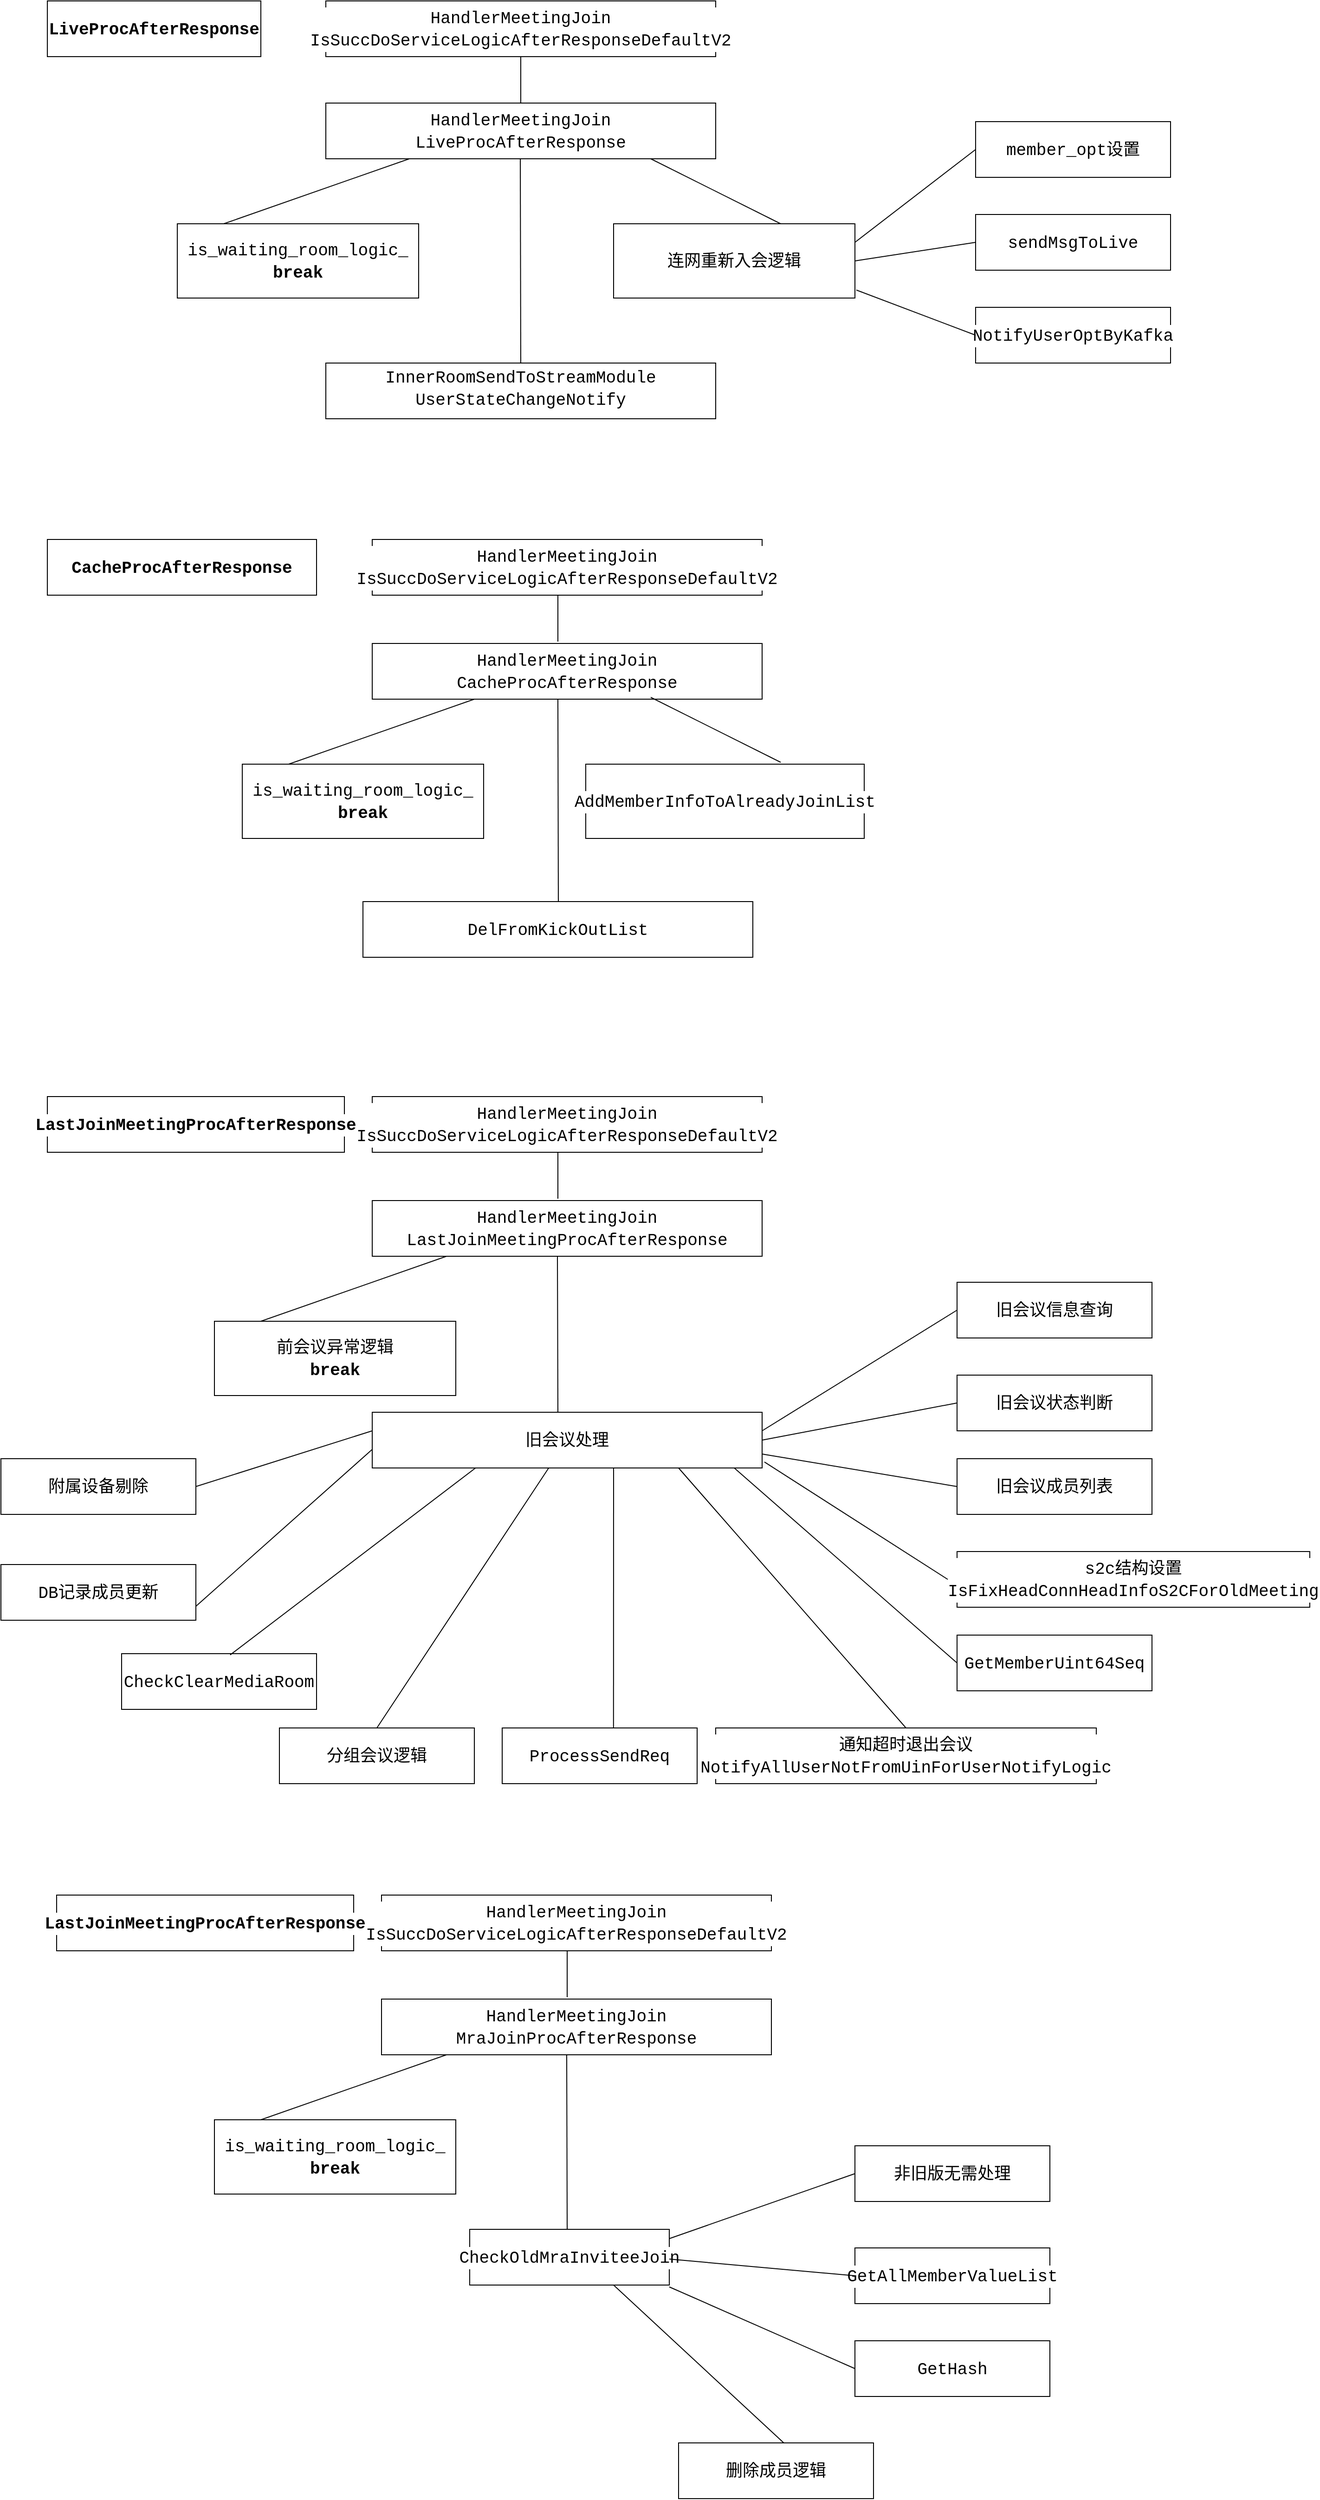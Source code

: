<mxfile version="20.2.8" type="github">
  <diagram id="d25Y82dyupePdKxs2Xmk" name="Page-1">
    <mxGraphModel dx="2498" dy="1139" grid="1" gridSize="10" guides="1" tooltips="1" connect="1" arrows="1" fold="1" page="1" pageScale="1" pageWidth="827" pageHeight="1169" math="0" shadow="0">
      <root>
        <mxCell id="0" />
        <mxCell id="1" parent="0" />
        <mxCell id="khi4Rz78MZYqU8x7mJag-1" value="&lt;div style=&quot;background-color: rgb(255, 255, 255); font-family: Consolas, Consolas, &amp;quot;Courier New&amp;quot;, monospace; font-size: 18px; line-height: 24px;&quot;&gt;HandlerMeetingJoin&lt;/div&gt;&lt;div style=&quot;background-color: rgb(255, 255, 255); font-family: Consolas, Consolas, &amp;quot;Courier New&amp;quot;, monospace; font-size: 18px; line-height: 24px;&quot;&gt;&lt;div style=&quot;line-height: 24px;&quot;&gt;IsSuccDoServiceLogicAfterResponseDefaultV2&lt;/div&gt;&lt;/div&gt;" style="rounded=0;whiteSpace=wrap;html=1;" vertex="1" parent="1">
          <mxGeometry x="190" y="40" width="420" height="60" as="geometry" />
        </mxCell>
        <mxCell id="khi4Rz78MZYqU8x7mJag-2" value="&lt;div style=&quot;background-color: rgb(255, 255, 255); font-family: Consolas, Consolas, &amp;quot;Courier New&amp;quot;, monospace; font-size: 18px; line-height: 24px;&quot;&gt;HandlerMeetingJoin&lt;/div&gt;&lt;div style=&quot;background-color: rgb(255, 255, 255); font-family: Consolas, Consolas, &amp;quot;Courier New&amp;quot;, monospace; font-size: 18px; line-height: 24px;&quot;&gt;&lt;div style=&quot;line-height: 24px;&quot;&gt;&lt;div style=&quot;line-height: 24px;&quot;&gt;LiveProcAfterResponse&lt;/div&gt;&lt;/div&gt;&lt;/div&gt;" style="rounded=0;whiteSpace=wrap;html=1;" vertex="1" parent="1">
          <mxGeometry x="190" y="150" width="420" height="60" as="geometry" />
        </mxCell>
        <mxCell id="khi4Rz78MZYqU8x7mJag-3" value="" style="endArrow=none;html=1;rounded=0;" edge="1" parent="1">
          <mxGeometry width="50" height="50" relative="1" as="geometry">
            <mxPoint x="80" y="280" as="sourcePoint" />
            <mxPoint x="280" y="210" as="targetPoint" />
          </mxGeometry>
        </mxCell>
        <mxCell id="khi4Rz78MZYqU8x7mJag-4" value="&lt;div style=&quot;background-color: rgb(255, 255, 255); font-family: Consolas, Consolas, &amp;quot;Courier New&amp;quot;, monospace; font-size: 18px; line-height: 24px;&quot;&gt;is_waiting_room_logic_&lt;/div&gt;&lt;div style=&quot;background-color: rgb(255, 255, 255); font-family: Consolas, Consolas, &amp;quot;Courier New&amp;quot;, monospace; font-size: 18px; line-height: 24px;&quot;&gt;&lt;b&gt;break&lt;/b&gt;&lt;/div&gt;" style="rounded=0;whiteSpace=wrap;html=1;" vertex="1" parent="1">
          <mxGeometry x="30" y="280" width="260" height="80" as="geometry" />
        </mxCell>
        <mxCell id="khi4Rz78MZYqU8x7mJag-5" value="" style="endArrow=none;html=1;rounded=0;" edge="1" parent="1">
          <mxGeometry width="50" height="50" relative="1" as="geometry">
            <mxPoint x="680" y="280" as="sourcePoint" />
            <mxPoint x="540" y="210" as="targetPoint" />
          </mxGeometry>
        </mxCell>
        <mxCell id="khi4Rz78MZYqU8x7mJag-6" value="&lt;div style=&quot;background-color: rgb(255, 255, 255); font-family: Consolas, Consolas, &amp;quot;Courier New&amp;quot;, monospace; font-size: 18px; line-height: 24px;&quot;&gt;连网重新入会逻辑&lt;/div&gt;" style="rounded=0;whiteSpace=wrap;html=1;" vertex="1" parent="1">
          <mxGeometry x="500" y="280" width="260" height="80" as="geometry" />
        </mxCell>
        <mxCell id="khi4Rz78MZYqU8x7mJag-7" value="&lt;div style=&quot;background-color: rgb(255, 255, 255); font-family: Consolas, Consolas, &amp;quot;Courier New&amp;quot;, monospace; font-size: 18px; line-height: 24px;&quot;&gt;member_opt设置&lt;/div&gt;" style="rounded=0;whiteSpace=wrap;html=1;" vertex="1" parent="1">
          <mxGeometry x="890" y="170" width="210" height="60" as="geometry" />
        </mxCell>
        <mxCell id="khi4Rz78MZYqU8x7mJag-8" value="&lt;div style=&quot;background-color: rgb(255, 255, 255); font-family: Consolas, Consolas, &amp;quot;Courier New&amp;quot;, monospace; font-size: 18px; line-height: 24px;&quot;&gt;&lt;div style=&quot;line-height: 24px;&quot;&gt;sendMsgToLive&lt;/div&gt;&lt;/div&gt;" style="rounded=0;whiteSpace=wrap;html=1;" vertex="1" parent="1">
          <mxGeometry x="890" y="270" width="210" height="60" as="geometry" />
        </mxCell>
        <mxCell id="khi4Rz78MZYqU8x7mJag-9" value="&lt;div style=&quot;background-color: rgb(255, 255, 255); font-family: Consolas, Consolas, &amp;quot;Courier New&amp;quot;, monospace; font-size: 18px; line-height: 24px;&quot;&gt;&lt;div style=&quot;line-height: 24px;&quot;&gt;&lt;div style=&quot;line-height: 24px;&quot;&gt;NotifyUserOptByKafka&lt;/div&gt;&lt;/div&gt;&lt;/div&gt;" style="rounded=0;whiteSpace=wrap;html=1;" vertex="1" parent="1">
          <mxGeometry x="890" y="370" width="210" height="60" as="geometry" />
        </mxCell>
        <mxCell id="khi4Rz78MZYqU8x7mJag-10" value="" style="endArrow=none;html=1;rounded=0;exitX=1;exitY=0.25;exitDx=0;exitDy=0;" edge="1" parent="1" source="khi4Rz78MZYqU8x7mJag-6">
          <mxGeometry width="50" height="50" relative="1" as="geometry">
            <mxPoint x="840" y="250" as="sourcePoint" />
            <mxPoint x="890" y="200" as="targetPoint" />
          </mxGeometry>
        </mxCell>
        <mxCell id="khi4Rz78MZYqU8x7mJag-11" value="" style="endArrow=none;html=1;rounded=0;exitX=1;exitY=0.5;exitDx=0;exitDy=0;" edge="1" parent="1" source="khi4Rz78MZYqU8x7mJag-6">
          <mxGeometry width="50" height="50" relative="1" as="geometry">
            <mxPoint x="760" y="400" as="sourcePoint" />
            <mxPoint x="890" y="300" as="targetPoint" />
          </mxGeometry>
        </mxCell>
        <mxCell id="khi4Rz78MZYqU8x7mJag-12" value="" style="endArrow=none;html=1;rounded=0;exitX=1.006;exitY=0.892;exitDx=0;exitDy=0;exitPerimeter=0;" edge="1" parent="1" source="khi4Rz78MZYqU8x7mJag-6">
          <mxGeometry width="50" height="50" relative="1" as="geometry">
            <mxPoint x="760" y="420" as="sourcePoint" />
            <mxPoint x="890" y="400" as="targetPoint" />
          </mxGeometry>
        </mxCell>
        <mxCell id="khi4Rz78MZYqU8x7mJag-13" value="" style="endArrow=none;html=1;rounded=0;exitX=1.006;exitY=0.892;exitDx=0;exitDy=0;exitPerimeter=0;entryX=0.5;entryY=0;entryDx=0;entryDy=0;" edge="1" parent="1" target="khi4Rz78MZYqU8x7mJag-2">
          <mxGeometry width="50" height="50" relative="1" as="geometry">
            <mxPoint x="400.0" y="100.0" as="sourcePoint" />
            <mxPoint x="528.44" y="148.64" as="targetPoint" />
          </mxGeometry>
        </mxCell>
        <mxCell id="khi4Rz78MZYqU8x7mJag-14" value="" style="endArrow=none;html=1;rounded=0;exitX=1.006;exitY=0.892;exitDx=0;exitDy=0;exitPerimeter=0;" edge="1" parent="1">
          <mxGeometry width="50" height="50" relative="1" as="geometry">
            <mxPoint x="399.5" y="210" as="sourcePoint" />
            <mxPoint x="400" y="430" as="targetPoint" />
          </mxGeometry>
        </mxCell>
        <mxCell id="khi4Rz78MZYqU8x7mJag-15" value="&lt;div style=&quot;background-color: rgb(255, 255, 255); font-family: Consolas, Consolas, &amp;quot;Courier New&amp;quot;, monospace; font-size: 18px; line-height: 24px;&quot;&gt;&lt;div style=&quot;line-height: 24px;&quot;&gt;InnerRoomSendToStreamModule&lt;/div&gt;&lt;/div&gt;&lt;div style=&quot;background-color: rgb(255, 255, 255); font-family: Consolas, Consolas, &amp;quot;Courier New&amp;quot;, monospace; font-size: 18px; line-height: 24px;&quot;&gt;&lt;div style=&quot;line-height: 24px;&quot;&gt;&lt;div style=&quot;line-height: 24px;&quot;&gt;&lt;span style=&quot;color: rgba(0, 0, 0, 0); font-family: monospace; font-size: 0px; text-align: start; background-color: rgb(248, 249, 250);&quot;&gt;%3CmxGraphModel%3E%3Croot%3E%3CmxCell%20id%3D%220%22%2F%3E%3CmxCell%20id%3D%221%22%20parent%3D%220%22%2F%3E%3CmxCell%20id%3D%222%22%20value%3D%22%26lt%3Bdiv%20style%3D%26quot%3Bbackground-color%3A%20rgb(255%2C%20255%2C%20255)%3B%20font-family%3A%20Consolas%2C%20Consolas%2C%20%26amp%3Bquot%3BCourier%20New%26amp%3Bquot%3B%2C%20monospace%3B%20font-size%3A%2018px%3B%20line-height%3A%2024px%3B%26quot%3B%26gt%3BHandlerMeetingJoin%26lt%3B%2Fdiv%26gt%3B%26lt%3Bdiv%20style%3D%26quot%3Bbackground-color%3A%20rgb(255%2C%20255%2C%20255)%3B%20font-family%3A%20Consolas%2C%20Consolas%2C%20%26amp%3Bquot%3BCourier%20New%26amp%3Bquot%3B%2C%20monospace%3B%20font-size%3A%2018px%3B%20line-height%3A%2024px%3B%26quot%3B%26gt%3B%26lt%3Bdiv%20style%3D%26quot%3Bline-height%3A%2024px%3B%26quot%3B%26gt%3B%26lt%3Bdiv%20style%3D%26quot%3Bline-height%3A%2024px%3B%26quot%3B%26gt%3BLiveProcAfterResponse%26lt%3B%2Fdiv%26gt%3B%26lt%3B%2Fdiv%26gt%3B%26lt%3B%2Fdiv%26gt%3B%22%20style%3D%22rounded%3D0%3BwhiteSpace%3Dwrap%3Bhtml%3D1%3B%22%20vertex%3D%221%22%20parent%3D%221%22%3E%3CmxGeometry%20x%3D%22190%22%20y%3D%22150%22%20width%3D%22420%22%20height%3D%2260%22%20as%3D%22geometry%22%2F%3E%3C%2FmxCell%3E%3C%2Froot%3E%3C%2FmxGraphModel%3E&lt;/span&gt;&lt;span style=&quot;&quot;&gt;UserStateChangeNotify&lt;/span&gt;&lt;/div&gt;&lt;/div&gt;&lt;/div&gt;" style="rounded=0;whiteSpace=wrap;html=1;" vertex="1" parent="1">
          <mxGeometry x="190" y="430" width="420" height="60" as="geometry" />
        </mxCell>
        <mxCell id="khi4Rz78MZYqU8x7mJag-16" value="&lt;div style=&quot;background-color: rgb(255, 255, 255); font-family: Consolas, Consolas, &amp;quot;Courier New&amp;quot;, monospace; font-size: 18px; line-height: 24px;&quot;&gt;&lt;b&gt;LiveProcAfterResponse&lt;/b&gt;&lt;/div&gt;" style="whiteSpace=wrap;html=1;" vertex="1" parent="1">
          <mxGeometry x="-110" y="40" width="230" height="60" as="geometry" />
        </mxCell>
        <mxCell id="khi4Rz78MZYqU8x7mJag-17" value="&lt;div style=&quot;background-color: rgb(255, 255, 255); font-family: Consolas, Consolas, &amp;quot;Courier New&amp;quot;, monospace; font-size: 18px; line-height: 24px;&quot;&gt;&lt;div style=&quot;line-height: 24px;&quot;&gt;&lt;b&gt;CacheProcAfterResponse&lt;/b&gt;&lt;/div&gt;&lt;/div&gt;" style="whiteSpace=wrap;html=1;" vertex="1" parent="1">
          <mxGeometry x="-110" y="620" width="290" height="60" as="geometry" />
        </mxCell>
        <mxCell id="khi4Rz78MZYqU8x7mJag-18" value="&lt;div style=&quot;background-color: rgb(255, 255, 255); font-family: Consolas, Consolas, &amp;quot;Courier New&amp;quot;, monospace; font-size: 18px; line-height: 24px;&quot;&gt;HandlerMeetingJoin&lt;/div&gt;&lt;div style=&quot;background-color: rgb(255, 255, 255); font-family: Consolas, Consolas, &amp;quot;Courier New&amp;quot;, monospace; font-size: 18px; line-height: 24px;&quot;&gt;&lt;div style=&quot;line-height: 24px;&quot;&gt;IsSuccDoServiceLogicAfterResponseDefaultV2&lt;/div&gt;&lt;/div&gt;" style="rounded=0;whiteSpace=wrap;html=1;" vertex="1" parent="1">
          <mxGeometry x="240" y="620" width="420" height="60" as="geometry" />
        </mxCell>
        <mxCell id="khi4Rz78MZYqU8x7mJag-19" value="&lt;div style=&quot;background-color: rgb(255, 255, 255); font-family: Consolas, Consolas, &amp;quot;Courier New&amp;quot;, monospace; font-size: 18px; line-height: 24px;&quot;&gt;HandlerMeetingJoin&lt;/div&gt;&lt;div style=&quot;background-color: rgb(255, 255, 255); font-family: Consolas, Consolas, &amp;quot;Courier New&amp;quot;, monospace; font-size: 18px; line-height: 24px;&quot;&gt;&lt;div style=&quot;line-height: 24px;&quot;&gt;&lt;div style=&quot;line-height: 24px;&quot;&gt;&lt;div style=&quot;line-height: 24px;&quot;&gt;CacheProcAfterResponse&lt;/div&gt;&lt;/div&gt;&lt;/div&gt;&lt;/div&gt;" style="rounded=0;whiteSpace=wrap;html=1;" vertex="1" parent="1">
          <mxGeometry x="240" y="732" width="420" height="60" as="geometry" />
        </mxCell>
        <mxCell id="khi4Rz78MZYqU8x7mJag-20" value="" style="endArrow=none;html=1;rounded=0;exitX=1.006;exitY=0.892;exitDx=0;exitDy=0;exitPerimeter=0;entryX=0.5;entryY=0;entryDx=0;entryDy=0;" edge="1" parent="1">
          <mxGeometry width="50" height="50" relative="1" as="geometry">
            <mxPoint x="440" y="680" as="sourcePoint" />
            <mxPoint x="440" y="730" as="targetPoint" />
          </mxGeometry>
        </mxCell>
        <mxCell id="khi4Rz78MZYqU8x7mJag-22" value="" style="endArrow=none;html=1;rounded=0;" edge="1" parent="1">
          <mxGeometry width="50" height="50" relative="1" as="geometry">
            <mxPoint x="150" y="862" as="sourcePoint" />
            <mxPoint x="350" y="792" as="targetPoint" />
          </mxGeometry>
        </mxCell>
        <mxCell id="khi4Rz78MZYqU8x7mJag-23" value="&lt;div style=&quot;background-color: rgb(255, 255, 255); font-family: Consolas, Consolas, &amp;quot;Courier New&amp;quot;, monospace; font-size: 18px; line-height: 24px;&quot;&gt;is_waiting_room_logic_&lt;/div&gt;&lt;div style=&quot;background-color: rgb(255, 255, 255); font-family: Consolas, Consolas, &amp;quot;Courier New&amp;quot;, monospace; font-size: 18px; line-height: 24px;&quot;&gt;&lt;b&gt;break&lt;/b&gt;&lt;/div&gt;" style="rounded=0;whiteSpace=wrap;html=1;" vertex="1" parent="1">
          <mxGeometry x="100" y="862" width="260" height="80" as="geometry" />
        </mxCell>
        <mxCell id="khi4Rz78MZYqU8x7mJag-25" value="&lt;div style=&quot;background-color: rgb(255, 255, 255); font-family: Consolas, Consolas, &amp;quot;Courier New&amp;quot;, monospace; font-size: 18px; line-height: 24px;&quot;&gt;&lt;div style=&quot;line-height: 24px;&quot;&gt;AddMemberInfoToAlreadyJoinList&lt;/div&gt;&lt;/div&gt;" style="rounded=0;whiteSpace=wrap;html=1;" vertex="1" parent="1">
          <mxGeometry x="470" y="862" width="300" height="80" as="geometry" />
        </mxCell>
        <mxCell id="khi4Rz78MZYqU8x7mJag-26" value="" style="endArrow=none;html=1;rounded=0;" edge="1" parent="1">
          <mxGeometry width="50" height="50" relative="1" as="geometry">
            <mxPoint x="680" y="860" as="sourcePoint" />
            <mxPoint x="540" y="790" as="targetPoint" />
          </mxGeometry>
        </mxCell>
        <mxCell id="khi4Rz78MZYqU8x7mJag-27" value="" style="endArrow=none;html=1;rounded=0;exitX=1.006;exitY=0.892;exitDx=0;exitDy=0;exitPerimeter=0;" edge="1" parent="1">
          <mxGeometry width="50" height="50" relative="1" as="geometry">
            <mxPoint x="440" y="792" as="sourcePoint" />
            <mxPoint x="440.5" y="1012" as="targetPoint" />
          </mxGeometry>
        </mxCell>
        <mxCell id="khi4Rz78MZYqU8x7mJag-28" value="&lt;div style=&quot;background-color: rgb(255, 255, 255); font-family: Consolas, Consolas, &amp;quot;Courier New&amp;quot;, monospace; font-size: 18px; line-height: 24px;&quot;&gt;&lt;div style=&quot;line-height: 24px;&quot;&gt;&lt;div style=&quot;line-height: 24px;&quot;&gt;DelFromKickOutList&lt;/div&gt;&lt;/div&gt;&lt;/div&gt;" style="rounded=0;whiteSpace=wrap;html=1;" vertex="1" parent="1">
          <mxGeometry x="230" y="1010" width="420" height="60" as="geometry" />
        </mxCell>
        <mxCell id="khi4Rz78MZYqU8x7mJag-29" value="&lt;div style=&quot;background-color: rgb(255, 255, 255); font-family: Consolas, Consolas, &amp;quot;Courier New&amp;quot;, monospace; font-size: 18px; line-height: 24px;&quot;&gt;&lt;div style=&quot;line-height: 24px;&quot;&gt;&lt;div style=&quot;line-height: 24px;&quot;&gt;&lt;b&gt;LastJoinMeetingProcAfterResponse&lt;/b&gt;&lt;/div&gt;&lt;/div&gt;&lt;/div&gt;" style="whiteSpace=wrap;html=1;" vertex="1" parent="1">
          <mxGeometry x="-110" y="1220" width="320" height="60" as="geometry" />
        </mxCell>
        <mxCell id="khi4Rz78MZYqU8x7mJag-30" value="&lt;div style=&quot;background-color: rgb(255, 255, 255); font-family: Consolas, Consolas, &amp;quot;Courier New&amp;quot;, monospace; font-size: 18px; line-height: 24px;&quot;&gt;HandlerMeetingJoin&lt;/div&gt;&lt;div style=&quot;background-color: rgb(255, 255, 255); font-family: Consolas, Consolas, &amp;quot;Courier New&amp;quot;, monospace; font-size: 18px; line-height: 24px;&quot;&gt;&lt;div style=&quot;line-height: 24px;&quot;&gt;IsSuccDoServiceLogicAfterResponseDefaultV2&lt;/div&gt;&lt;/div&gt;" style="rounded=0;whiteSpace=wrap;html=1;" vertex="1" parent="1">
          <mxGeometry x="240" y="1220" width="420" height="60" as="geometry" />
        </mxCell>
        <mxCell id="khi4Rz78MZYqU8x7mJag-31" value="&lt;div style=&quot;background-color: rgb(255, 255, 255); font-family: Consolas, Consolas, &amp;quot;Courier New&amp;quot;, monospace; font-size: 18px; line-height: 24px;&quot;&gt;HandlerMeetingJoin&lt;/div&gt;&lt;div style=&quot;background-color: rgb(255, 255, 255); font-family: Consolas, Consolas, &amp;quot;Courier New&amp;quot;, monospace; font-size: 18px; line-height: 24px;&quot;&gt;&lt;div style=&quot;line-height: 24px;&quot;&gt;&lt;div style=&quot;line-height: 24px;&quot;&gt;&lt;div style=&quot;line-height: 24px;&quot;&gt;&lt;div style=&quot;line-height: 24px;&quot;&gt;LastJoinMeetingProcAfterResponse&lt;/div&gt;&lt;/div&gt;&lt;/div&gt;&lt;/div&gt;&lt;/div&gt;" style="rounded=0;whiteSpace=wrap;html=1;" vertex="1" parent="1">
          <mxGeometry x="240" y="1332" width="420" height="60" as="geometry" />
        </mxCell>
        <mxCell id="khi4Rz78MZYqU8x7mJag-32" value="" style="endArrow=none;html=1;rounded=0;exitX=1.006;exitY=0.892;exitDx=0;exitDy=0;exitPerimeter=0;entryX=0.5;entryY=0;entryDx=0;entryDy=0;" edge="1" parent="1">
          <mxGeometry width="50" height="50" relative="1" as="geometry">
            <mxPoint x="440" y="1280" as="sourcePoint" />
            <mxPoint x="440" y="1330" as="targetPoint" />
          </mxGeometry>
        </mxCell>
        <mxCell id="khi4Rz78MZYqU8x7mJag-33" value="" style="endArrow=none;html=1;rounded=0;" edge="1" parent="1">
          <mxGeometry width="50" height="50" relative="1" as="geometry">
            <mxPoint x="120" y="1462" as="sourcePoint" />
            <mxPoint x="320" y="1392" as="targetPoint" />
          </mxGeometry>
        </mxCell>
        <mxCell id="khi4Rz78MZYqU8x7mJag-34" value="&lt;div style=&quot;background-color: rgb(255, 255, 255); font-family: Consolas, Consolas, &amp;quot;Courier New&amp;quot;, monospace; font-size: 18px; line-height: 24px;&quot;&gt;前会议异常逻辑&lt;/div&gt;&lt;div style=&quot;background-color: rgb(255, 255, 255); font-family: Consolas, Consolas, &amp;quot;Courier New&amp;quot;, monospace; font-size: 18px; line-height: 24px;&quot;&gt;&lt;b&gt;break&lt;/b&gt;&lt;/div&gt;" style="rounded=0;whiteSpace=wrap;html=1;" vertex="1" parent="1">
          <mxGeometry x="70" y="1462" width="260" height="80" as="geometry" />
        </mxCell>
        <mxCell id="khi4Rz78MZYqU8x7mJag-35" value="" style="endArrow=none;html=1;rounded=0;exitX=1.006;exitY=0.892;exitDx=0;exitDy=0;exitPerimeter=0;" edge="1" parent="1">
          <mxGeometry width="50" height="50" relative="1" as="geometry">
            <mxPoint x="439.5" y="1392" as="sourcePoint" />
            <mxPoint x="440" y="1560" as="targetPoint" />
          </mxGeometry>
        </mxCell>
        <mxCell id="khi4Rz78MZYqU8x7mJag-36" value="&lt;div style=&quot;background-color: rgb(255, 255, 255); font-family: Consolas, Consolas, &amp;quot;Courier New&amp;quot;, monospace; font-size: 18px; line-height: 24px;&quot;&gt;&lt;div style=&quot;line-height: 24px;&quot;&gt;&lt;div style=&quot;line-height: 24px;&quot;&gt;旧会议处理&lt;/div&gt;&lt;/div&gt;&lt;/div&gt;" style="rounded=0;whiteSpace=wrap;html=1;" vertex="1" parent="1">
          <mxGeometry x="240" y="1560" width="420" height="60" as="geometry" />
        </mxCell>
        <mxCell id="khi4Rz78MZYqU8x7mJag-37" value="&lt;div style=&quot;background-color: rgb(255, 255, 255); font-family: Consolas, Consolas, &amp;quot;Courier New&amp;quot;, monospace; font-size: 18px; line-height: 24px;&quot;&gt;旧会议信息查询&lt;/div&gt;" style="rounded=0;whiteSpace=wrap;html=1;" vertex="1" parent="1">
          <mxGeometry x="870" y="1420" width="210" height="60" as="geometry" />
        </mxCell>
        <mxCell id="khi4Rz78MZYqU8x7mJag-38" value="" style="endArrow=none;html=1;rounded=0;exitX=1;exitY=0.25;exitDx=0;exitDy=0;entryX=0;entryY=0.5;entryDx=0;entryDy=0;" edge="1" parent="1" target="khi4Rz78MZYqU8x7mJag-37">
          <mxGeometry width="50" height="50" relative="1" as="geometry">
            <mxPoint x="660" y="1580" as="sourcePoint" />
            <mxPoint x="790" y="1480" as="targetPoint" />
          </mxGeometry>
        </mxCell>
        <mxCell id="khi4Rz78MZYqU8x7mJag-39" value="&lt;div style=&quot;background-color: rgb(255, 255, 255); font-family: Consolas, Consolas, &amp;quot;Courier New&amp;quot;, monospace; font-size: 18px; line-height: 24px;&quot;&gt;旧会议状态判断&lt;/div&gt;" style="rounded=0;whiteSpace=wrap;html=1;" vertex="1" parent="1">
          <mxGeometry x="870" y="1520" width="210" height="60" as="geometry" />
        </mxCell>
        <mxCell id="khi4Rz78MZYqU8x7mJag-40" value="" style="endArrow=none;html=1;rounded=0;exitX=1;exitY=0.5;exitDx=0;exitDy=0;entryX=0;entryY=0.5;entryDx=0;entryDy=0;exitPerimeter=0;" edge="1" parent="1" source="khi4Rz78MZYqU8x7mJag-36" target="khi4Rz78MZYqU8x7mJag-39">
          <mxGeometry width="50" height="50" relative="1" as="geometry">
            <mxPoint x="660" y="1600" as="sourcePoint" />
            <mxPoint x="870" y="1470" as="targetPoint" />
          </mxGeometry>
        </mxCell>
        <mxCell id="khi4Rz78MZYqU8x7mJag-41" value="&lt;div style=&quot;background-color: rgb(255, 255, 255); font-family: Consolas, Consolas, &amp;quot;Courier New&amp;quot;, monospace; font-size: 18px; line-height: 24px;&quot;&gt;旧会议成员列表&lt;/div&gt;" style="rounded=0;whiteSpace=wrap;html=1;" vertex="1" parent="1">
          <mxGeometry x="870" y="1610" width="210" height="60" as="geometry" />
        </mxCell>
        <mxCell id="khi4Rz78MZYqU8x7mJag-42" value="" style="endArrow=none;html=1;rounded=0;exitX=1;exitY=0.75;exitDx=0;exitDy=0;entryX=0;entryY=0.5;entryDx=0;entryDy=0;" edge="1" parent="1" source="khi4Rz78MZYqU8x7mJag-36" target="khi4Rz78MZYqU8x7mJag-41">
          <mxGeometry width="50" height="50" relative="1" as="geometry">
            <mxPoint x="670" y="1610" as="sourcePoint" />
            <mxPoint x="880" y="1560" as="targetPoint" />
          </mxGeometry>
        </mxCell>
        <mxCell id="khi4Rz78MZYqU8x7mJag-43" value="&lt;div style=&quot;background-color: rgb(255, 255, 255); font-family: Consolas, Consolas, &amp;quot;Courier New&amp;quot;, monospace; font-size: 18px; line-height: 24px;&quot;&gt;&lt;div style=&quot;line-height: 24px;&quot;&gt;s2c结构设置&lt;/div&gt;&lt;div style=&quot;line-height: 24px;&quot;&gt;IsFixHeadConnHeadInfoS2CForOldMeeting&lt;/div&gt;&lt;/div&gt;" style="rounded=0;whiteSpace=wrap;html=1;" vertex="1" parent="1">
          <mxGeometry x="870" y="1710" width="380" height="60" as="geometry" />
        </mxCell>
        <mxCell id="khi4Rz78MZYqU8x7mJag-44" value="" style="endArrow=none;html=1;rounded=0;exitX=1.006;exitY=0.893;exitDx=0;exitDy=0;exitPerimeter=0;" edge="1" parent="1" source="khi4Rz78MZYqU8x7mJag-36">
          <mxGeometry width="50" height="50" relative="1" as="geometry">
            <mxPoint x="670" y="1615" as="sourcePoint" />
            <mxPoint x="860" y="1740" as="targetPoint" />
          </mxGeometry>
        </mxCell>
        <mxCell id="khi4Rz78MZYqU8x7mJag-45" value="" style="endArrow=none;html=1;rounded=0;exitX=1.006;exitY=0.893;exitDx=0;exitDy=0;exitPerimeter=0;entryX=0;entryY=0.5;entryDx=0;entryDy=0;" edge="1" parent="1" target="khi4Rz78MZYqU8x7mJag-46">
          <mxGeometry width="50" height="50" relative="1" as="geometry">
            <mxPoint x="630" y="1620" as="sourcePoint" />
            <mxPoint x="860" y="1830" as="targetPoint" />
          </mxGeometry>
        </mxCell>
        <mxCell id="khi4Rz78MZYqU8x7mJag-46" value="&lt;div style=&quot;background-color: rgb(255, 255, 255); font-family: Consolas, Consolas, &amp;quot;Courier New&amp;quot;, monospace; font-size: 18px; line-height: 24px;&quot;&gt;&lt;div style=&quot;line-height: 24px;&quot;&gt;GetMemberUint64Seq&lt;/div&gt;&lt;/div&gt;" style="rounded=0;whiteSpace=wrap;html=1;" vertex="1" parent="1">
          <mxGeometry x="870" y="1800" width="210" height="60" as="geometry" />
        </mxCell>
        <mxCell id="khi4Rz78MZYqU8x7mJag-47" value="&lt;div style=&quot;background-color: rgb(255, 255, 255); font-family: Consolas, Consolas, &amp;quot;Courier New&amp;quot;, monospace; font-size: 18px; line-height: 24px;&quot;&gt;&lt;div style=&quot;line-height: 24px;&quot;&gt;通知超时退出会议&lt;/div&gt;&lt;div style=&quot;line-height: 24px;&quot;&gt;&lt;div style=&quot;line-height: 24px;&quot;&gt;NotifyAllUserNotFromUinForUserNotifyLogic&lt;/div&gt;&lt;/div&gt;&lt;/div&gt;" style="rounded=0;whiteSpace=wrap;html=1;" vertex="1" parent="1">
          <mxGeometry x="610" y="1900" width="410" height="60" as="geometry" />
        </mxCell>
        <mxCell id="khi4Rz78MZYqU8x7mJag-48" value="" style="endArrow=none;html=1;rounded=0;exitX=1.006;exitY=0.893;exitDx=0;exitDy=0;exitPerimeter=0;entryX=0.5;entryY=0;entryDx=0;entryDy=0;" edge="1" parent="1" target="khi4Rz78MZYqU8x7mJag-47">
          <mxGeometry width="50" height="50" relative="1" as="geometry">
            <mxPoint x="570" y="1620" as="sourcePoint" />
            <mxPoint x="800" y="1890" as="targetPoint" />
          </mxGeometry>
        </mxCell>
        <mxCell id="khi4Rz78MZYqU8x7mJag-50" value="&lt;div style=&quot;background-color: rgb(255, 255, 255); font-family: Consolas, Consolas, &amp;quot;Courier New&amp;quot;, monospace; font-size: 18px; line-height: 24px;&quot;&gt;&lt;div style=&quot;line-height: 24px;&quot;&gt;&lt;div style=&quot;line-height: 24px;&quot;&gt;ProcessSendReq&lt;/div&gt;&lt;/div&gt;&lt;/div&gt;" style="rounded=0;whiteSpace=wrap;html=1;" vertex="1" parent="1">
          <mxGeometry x="380" y="1900" width="210" height="60" as="geometry" />
        </mxCell>
        <mxCell id="khi4Rz78MZYqU8x7mJag-51" value="" style="endArrow=none;html=1;rounded=0;exitX=1;exitY=0.5;exitDx=0;exitDy=0;entryX=0.571;entryY=0;entryDx=0;entryDy=0;exitPerimeter=0;entryPerimeter=0;" edge="1" parent="1" target="khi4Rz78MZYqU8x7mJag-50">
          <mxGeometry width="50" height="50" relative="1" as="geometry">
            <mxPoint x="500" y="1620" as="sourcePoint" />
            <mxPoint x="710" y="1580" as="targetPoint" />
          </mxGeometry>
        </mxCell>
        <mxCell id="khi4Rz78MZYqU8x7mJag-52" value="" style="endArrow=none;html=1;rounded=0;exitX=1;exitY=0.5;exitDx=0;exitDy=0;exitPerimeter=0;entryX=0.5;entryY=0;entryDx=0;entryDy=0;" edge="1" parent="1" target="khi4Rz78MZYqU8x7mJag-53">
          <mxGeometry width="50" height="50" relative="1" as="geometry">
            <mxPoint x="430.09" y="1620" as="sourcePoint" />
            <mxPoint x="300" y="1890" as="targetPoint" />
          </mxGeometry>
        </mxCell>
        <mxCell id="khi4Rz78MZYqU8x7mJag-53" value="&lt;div style=&quot;background-color: rgb(255, 255, 255); font-family: Consolas, Consolas, &amp;quot;Courier New&amp;quot;, monospace; font-size: 18px; line-height: 24px;&quot;&gt;&lt;div style=&quot;line-height: 24px;&quot;&gt;&lt;div style=&quot;line-height: 24px;&quot;&gt;分组会议逻辑&lt;/div&gt;&lt;/div&gt;&lt;/div&gt;" style="rounded=0;whiteSpace=wrap;html=1;" vertex="1" parent="1">
          <mxGeometry x="140" y="1900" width="210" height="60" as="geometry" />
        </mxCell>
        <mxCell id="khi4Rz78MZYqU8x7mJag-54" value="&lt;div style=&quot;background-color: rgb(255, 255, 255); font-family: Consolas, Consolas, &amp;quot;Courier New&amp;quot;, monospace; font-size: 18px; line-height: 24px;&quot;&gt;&lt;div style=&quot;line-height: 24px;&quot;&gt;&lt;div style=&quot;line-height: 24px;&quot;&gt;CheckClearMediaRoom&lt;/div&gt;&lt;/div&gt;&lt;/div&gt;" style="rounded=0;whiteSpace=wrap;html=1;" vertex="1" parent="1">
          <mxGeometry x="-30" y="1820" width="210" height="60" as="geometry" />
        </mxCell>
        <mxCell id="khi4Rz78MZYqU8x7mJag-55" value="" style="endArrow=none;html=1;rounded=0;exitX=1.006;exitY=0.893;exitDx=0;exitDy=0;exitPerimeter=0;entryX=0.557;entryY=0.022;entryDx=0;entryDy=0;entryPerimeter=0;" edge="1" parent="1" target="khi4Rz78MZYqU8x7mJag-54">
          <mxGeometry width="50" height="50" relative="1" as="geometry">
            <mxPoint x="351.26" y="1620" as="sourcePoint" />
            <mxPoint x="548.74" y="1746.42" as="targetPoint" />
          </mxGeometry>
        </mxCell>
        <mxCell id="khi4Rz78MZYqU8x7mJag-56" value="&lt;div style=&quot;background-color: rgb(255, 255, 255); font-family: Consolas, Consolas, &amp;quot;Courier New&amp;quot;, monospace; font-size: 18px; line-height: 24px;&quot;&gt;&lt;div style=&quot;line-height: 24px;&quot;&gt;&lt;div style=&quot;line-height: 24px;&quot;&gt;DB记录成员更新&lt;/div&gt;&lt;/div&gt;&lt;/div&gt;" style="rounded=0;whiteSpace=wrap;html=1;" vertex="1" parent="1">
          <mxGeometry x="-160" y="1724" width="210" height="60" as="geometry" />
        </mxCell>
        <mxCell id="khi4Rz78MZYqU8x7mJag-57" value="" style="endArrow=none;html=1;rounded=0;exitX=1.006;exitY=0.893;exitDx=0;exitDy=0;exitPerimeter=0;entryX=1;entryY=0.75;entryDx=0;entryDy=0;" edge="1" parent="1" target="khi4Rz78MZYqU8x7mJag-56">
          <mxGeometry width="50" height="50" relative="1" as="geometry">
            <mxPoint x="240.0" y="1600" as="sourcePoint" />
            <mxPoint x="-24.29" y="1801.32" as="targetPoint" />
          </mxGeometry>
        </mxCell>
        <mxCell id="khi4Rz78MZYqU8x7mJag-58" value="&lt;div style=&quot;background-color: rgb(255, 255, 255); font-family: Consolas, Consolas, &amp;quot;Courier New&amp;quot;, monospace; font-size: 18px; line-height: 24px;&quot;&gt;&lt;div style=&quot;line-height: 24px;&quot;&gt;&lt;div style=&quot;line-height: 24px;&quot;&gt;附属设备剔除&lt;/div&gt;&lt;/div&gt;&lt;/div&gt;" style="rounded=0;whiteSpace=wrap;html=1;" vertex="1" parent="1">
          <mxGeometry x="-160" y="1610" width="210" height="60" as="geometry" />
        </mxCell>
        <mxCell id="khi4Rz78MZYqU8x7mJag-59" value="" style="endArrow=none;html=1;rounded=0;exitX=1.006;exitY=0.893;exitDx=0;exitDy=0;exitPerimeter=0;entryX=1;entryY=0.5;entryDx=0;entryDy=0;" edge="1" parent="1" target="khi4Rz78MZYqU8x7mJag-58">
          <mxGeometry width="50" height="50" relative="1" as="geometry">
            <mxPoint x="240" y="1580" as="sourcePoint" />
            <mxPoint x="50" y="1749" as="targetPoint" />
          </mxGeometry>
        </mxCell>
        <mxCell id="khi4Rz78MZYqU8x7mJag-60" value="&lt;div style=&quot;background-color: rgb(255, 255, 255); font-family: Consolas, Consolas, &amp;quot;Courier New&amp;quot;, monospace; font-size: 18px; line-height: 24px;&quot;&gt;&lt;div style=&quot;line-height: 24px;&quot;&gt;&lt;div style=&quot;line-height: 24px;&quot;&gt;&lt;b&gt;LastJoinMeetingProcAfterResponse&lt;/b&gt;&lt;/div&gt;&lt;/div&gt;&lt;/div&gt;" style="whiteSpace=wrap;html=1;" vertex="1" parent="1">
          <mxGeometry x="-100" y="2080" width="320" height="60" as="geometry" />
        </mxCell>
        <mxCell id="khi4Rz78MZYqU8x7mJag-61" value="&lt;div style=&quot;background-color: rgb(255, 255, 255); font-family: Consolas, Consolas, &amp;quot;Courier New&amp;quot;, monospace; font-size: 18px; line-height: 24px;&quot;&gt;HandlerMeetingJoin&lt;/div&gt;&lt;div style=&quot;background-color: rgb(255, 255, 255); font-family: Consolas, Consolas, &amp;quot;Courier New&amp;quot;, monospace; font-size: 18px; line-height: 24px;&quot;&gt;&lt;div style=&quot;line-height: 24px;&quot;&gt;IsSuccDoServiceLogicAfterResponseDefaultV2&lt;/div&gt;&lt;/div&gt;" style="rounded=0;whiteSpace=wrap;html=1;" vertex="1" parent="1">
          <mxGeometry x="250" y="2080" width="420" height="60" as="geometry" />
        </mxCell>
        <mxCell id="khi4Rz78MZYqU8x7mJag-62" value="&lt;div style=&quot;background-color: rgb(255, 255, 255); font-family: Consolas, Consolas, &amp;quot;Courier New&amp;quot;, monospace; font-size: 18px; line-height: 24px;&quot;&gt;HandlerMeetingJoin&lt;/div&gt;&lt;div style=&quot;background-color: rgb(255, 255, 255); font-family: Consolas, Consolas, &amp;quot;Courier New&amp;quot;, monospace; font-size: 18px; line-height: 24px;&quot;&gt;&lt;div style=&quot;line-height: 24px;&quot;&gt;&lt;div style=&quot;line-height: 24px;&quot;&gt;&lt;div style=&quot;line-height: 24px;&quot;&gt;&lt;div style=&quot;line-height: 24px;&quot;&gt;&lt;div style=&quot;line-height: 24px;&quot;&gt;MraJoinProcAfterResponse&lt;/div&gt;&lt;/div&gt;&lt;/div&gt;&lt;/div&gt;&lt;/div&gt;&lt;/div&gt;" style="rounded=0;whiteSpace=wrap;html=1;" vertex="1" parent="1">
          <mxGeometry x="250" y="2192" width="420" height="60" as="geometry" />
        </mxCell>
        <mxCell id="khi4Rz78MZYqU8x7mJag-63" value="" style="endArrow=none;html=1;rounded=0;exitX=1.006;exitY=0.892;exitDx=0;exitDy=0;exitPerimeter=0;entryX=0.5;entryY=0;entryDx=0;entryDy=0;" edge="1" parent="1">
          <mxGeometry width="50" height="50" relative="1" as="geometry">
            <mxPoint x="450" y="2140" as="sourcePoint" />
            <mxPoint x="450" y="2190" as="targetPoint" />
          </mxGeometry>
        </mxCell>
        <mxCell id="khi4Rz78MZYqU8x7mJag-64" value="" style="endArrow=none;html=1;rounded=0;" edge="1" parent="1">
          <mxGeometry width="50" height="50" relative="1" as="geometry">
            <mxPoint x="120" y="2322" as="sourcePoint" />
            <mxPoint x="320" y="2252" as="targetPoint" />
          </mxGeometry>
        </mxCell>
        <mxCell id="khi4Rz78MZYqU8x7mJag-65" value="&lt;div style=&quot;background-color: rgb(255, 255, 255); font-family: Consolas, Consolas, &amp;quot;Courier New&amp;quot;, monospace; font-size: 18px; line-height: 24px;&quot;&gt;is_waiting_room_logic_&lt;/div&gt;&lt;div style=&quot;background-color: rgb(255, 255, 255); font-family: Consolas, Consolas, &amp;quot;Courier New&amp;quot;, monospace; font-size: 18px; line-height: 24px;&quot;&gt;&lt;b&gt;break&lt;/b&gt;&lt;/div&gt;" style="rounded=0;whiteSpace=wrap;html=1;" vertex="1" parent="1">
          <mxGeometry x="70" y="2322" width="260" height="80" as="geometry" />
        </mxCell>
        <mxCell id="khi4Rz78MZYqU8x7mJag-66" value="" style="endArrow=none;html=1;rounded=0;exitX=1.006;exitY=0.892;exitDx=0;exitDy=0;exitPerimeter=0;" edge="1" parent="1">
          <mxGeometry width="50" height="50" relative="1" as="geometry">
            <mxPoint x="449.5" y="2252" as="sourcePoint" />
            <mxPoint x="450" y="2440" as="targetPoint" />
          </mxGeometry>
        </mxCell>
        <mxCell id="khi4Rz78MZYqU8x7mJag-67" value="&lt;div style=&quot;background-color: rgb(255, 255, 255); font-family: Consolas, Consolas, &amp;quot;Courier New&amp;quot;, monospace; font-size: 18px; line-height: 24px;&quot;&gt;&lt;div style=&quot;line-height: 24px;&quot;&gt;&lt;div style=&quot;line-height: 24px;&quot;&gt;&lt;div style=&quot;line-height: 24px;&quot;&gt;CheckOldMraInviteeJoin&lt;/div&gt;&lt;/div&gt;&lt;/div&gt;&lt;/div&gt;" style="rounded=0;whiteSpace=wrap;html=1;" vertex="1" parent="1">
          <mxGeometry x="345" y="2440" width="215" height="60" as="geometry" />
        </mxCell>
        <mxCell id="khi4Rz78MZYqU8x7mJag-68" value="&lt;div style=&quot;background-color: rgb(255, 255, 255); font-family: Consolas, Consolas, &amp;quot;Courier New&amp;quot;, monospace; font-size: 18px; line-height: 24px;&quot;&gt;非旧版无需处理&lt;/div&gt;" style="rounded=0;whiteSpace=wrap;html=1;" vertex="1" parent="1">
          <mxGeometry x="760" y="2350" width="210" height="60" as="geometry" />
        </mxCell>
        <mxCell id="khi4Rz78MZYqU8x7mJag-69" value="" style="endArrow=none;html=1;rounded=0;" edge="1" parent="1">
          <mxGeometry width="50" height="50" relative="1" as="geometry">
            <mxPoint x="560" y="2450" as="sourcePoint" />
            <mxPoint x="760" y="2380" as="targetPoint" />
          </mxGeometry>
        </mxCell>
        <mxCell id="khi4Rz78MZYqU8x7mJag-70" value="&lt;div style=&quot;background-color: rgb(255, 255, 255); font-family: Consolas, Consolas, &amp;quot;Courier New&amp;quot;, monospace; font-size: 18px; line-height: 24px;&quot;&gt;&lt;div style=&quot;line-height: 24px;&quot;&gt;GetAllMemberValueList&lt;/div&gt;&lt;/div&gt;" style="rounded=0;whiteSpace=wrap;html=1;" vertex="1" parent="1">
          <mxGeometry x="760" y="2460" width="210" height="60" as="geometry" />
        </mxCell>
        <mxCell id="khi4Rz78MZYqU8x7mJag-71" value="" style="endArrow=none;html=1;rounded=0;entryX=0;entryY=0.5;entryDx=0;entryDy=0;" edge="1" parent="1" target="khi4Rz78MZYqU8x7mJag-70">
          <mxGeometry width="50" height="50" relative="1" as="geometry">
            <mxPoint x="560" y="2472" as="sourcePoint" />
            <mxPoint x="760" y="2402" as="targetPoint" />
          </mxGeometry>
        </mxCell>
        <mxCell id="khi4Rz78MZYqU8x7mJag-72" value="&lt;div style=&quot;background-color: rgb(255, 255, 255); font-family: Consolas, Consolas, &amp;quot;Courier New&amp;quot;, monospace; font-size: 18px; line-height: 24px;&quot;&gt;&lt;div style=&quot;line-height: 24px;&quot;&gt;&lt;div style=&quot;line-height: 24px;&quot;&gt;GetHash&lt;/div&gt;&lt;/div&gt;&lt;/div&gt;" style="rounded=0;whiteSpace=wrap;html=1;" vertex="1" parent="1">
          <mxGeometry x="760" y="2560" width="210" height="60" as="geometry" />
        </mxCell>
        <mxCell id="khi4Rz78MZYqU8x7mJag-73" value="" style="endArrow=none;html=1;rounded=0;entryX=0;entryY=0.5;entryDx=0;entryDy=0;" edge="1" parent="1" target="khi4Rz78MZYqU8x7mJag-72">
          <mxGeometry width="50" height="50" relative="1" as="geometry">
            <mxPoint x="560" y="2502" as="sourcePoint" />
            <mxPoint x="760" y="2520" as="targetPoint" />
          </mxGeometry>
        </mxCell>
        <mxCell id="khi4Rz78MZYqU8x7mJag-74" value="&lt;div style=&quot;background-color: rgb(255, 255, 255); font-family: Consolas, Consolas, &amp;quot;Courier New&amp;quot;, monospace; font-size: 18px; line-height: 24px;&quot;&gt;&lt;div style=&quot;line-height: 24px;&quot;&gt;&lt;div style=&quot;line-height: 24px;&quot;&gt;删除成员逻辑&lt;/div&gt;&lt;/div&gt;&lt;/div&gt;" style="rounded=0;whiteSpace=wrap;html=1;" vertex="1" parent="1">
          <mxGeometry x="570" y="2670" width="210" height="60" as="geometry" />
        </mxCell>
        <mxCell id="khi4Rz78MZYqU8x7mJag-75" value="" style="endArrow=none;html=1;rounded=0;entryX=0.541;entryY=0.004;entryDx=0;entryDy=0;entryPerimeter=0;" edge="1" parent="1" target="khi4Rz78MZYqU8x7mJag-74">
          <mxGeometry width="50" height="50" relative="1" as="geometry">
            <mxPoint x="500" y="2500" as="sourcePoint" />
            <mxPoint x="700" y="2588" as="targetPoint" />
          </mxGeometry>
        </mxCell>
      </root>
    </mxGraphModel>
  </diagram>
</mxfile>
